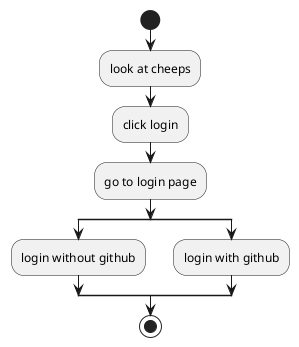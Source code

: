 @startuml nonauthorizedUserWithLoginActivityDiagram
start
:look at cheeps;
:click login;
:go to login page;
split
:login without github;
split again
:login with github;
end split
stop
@enduml
